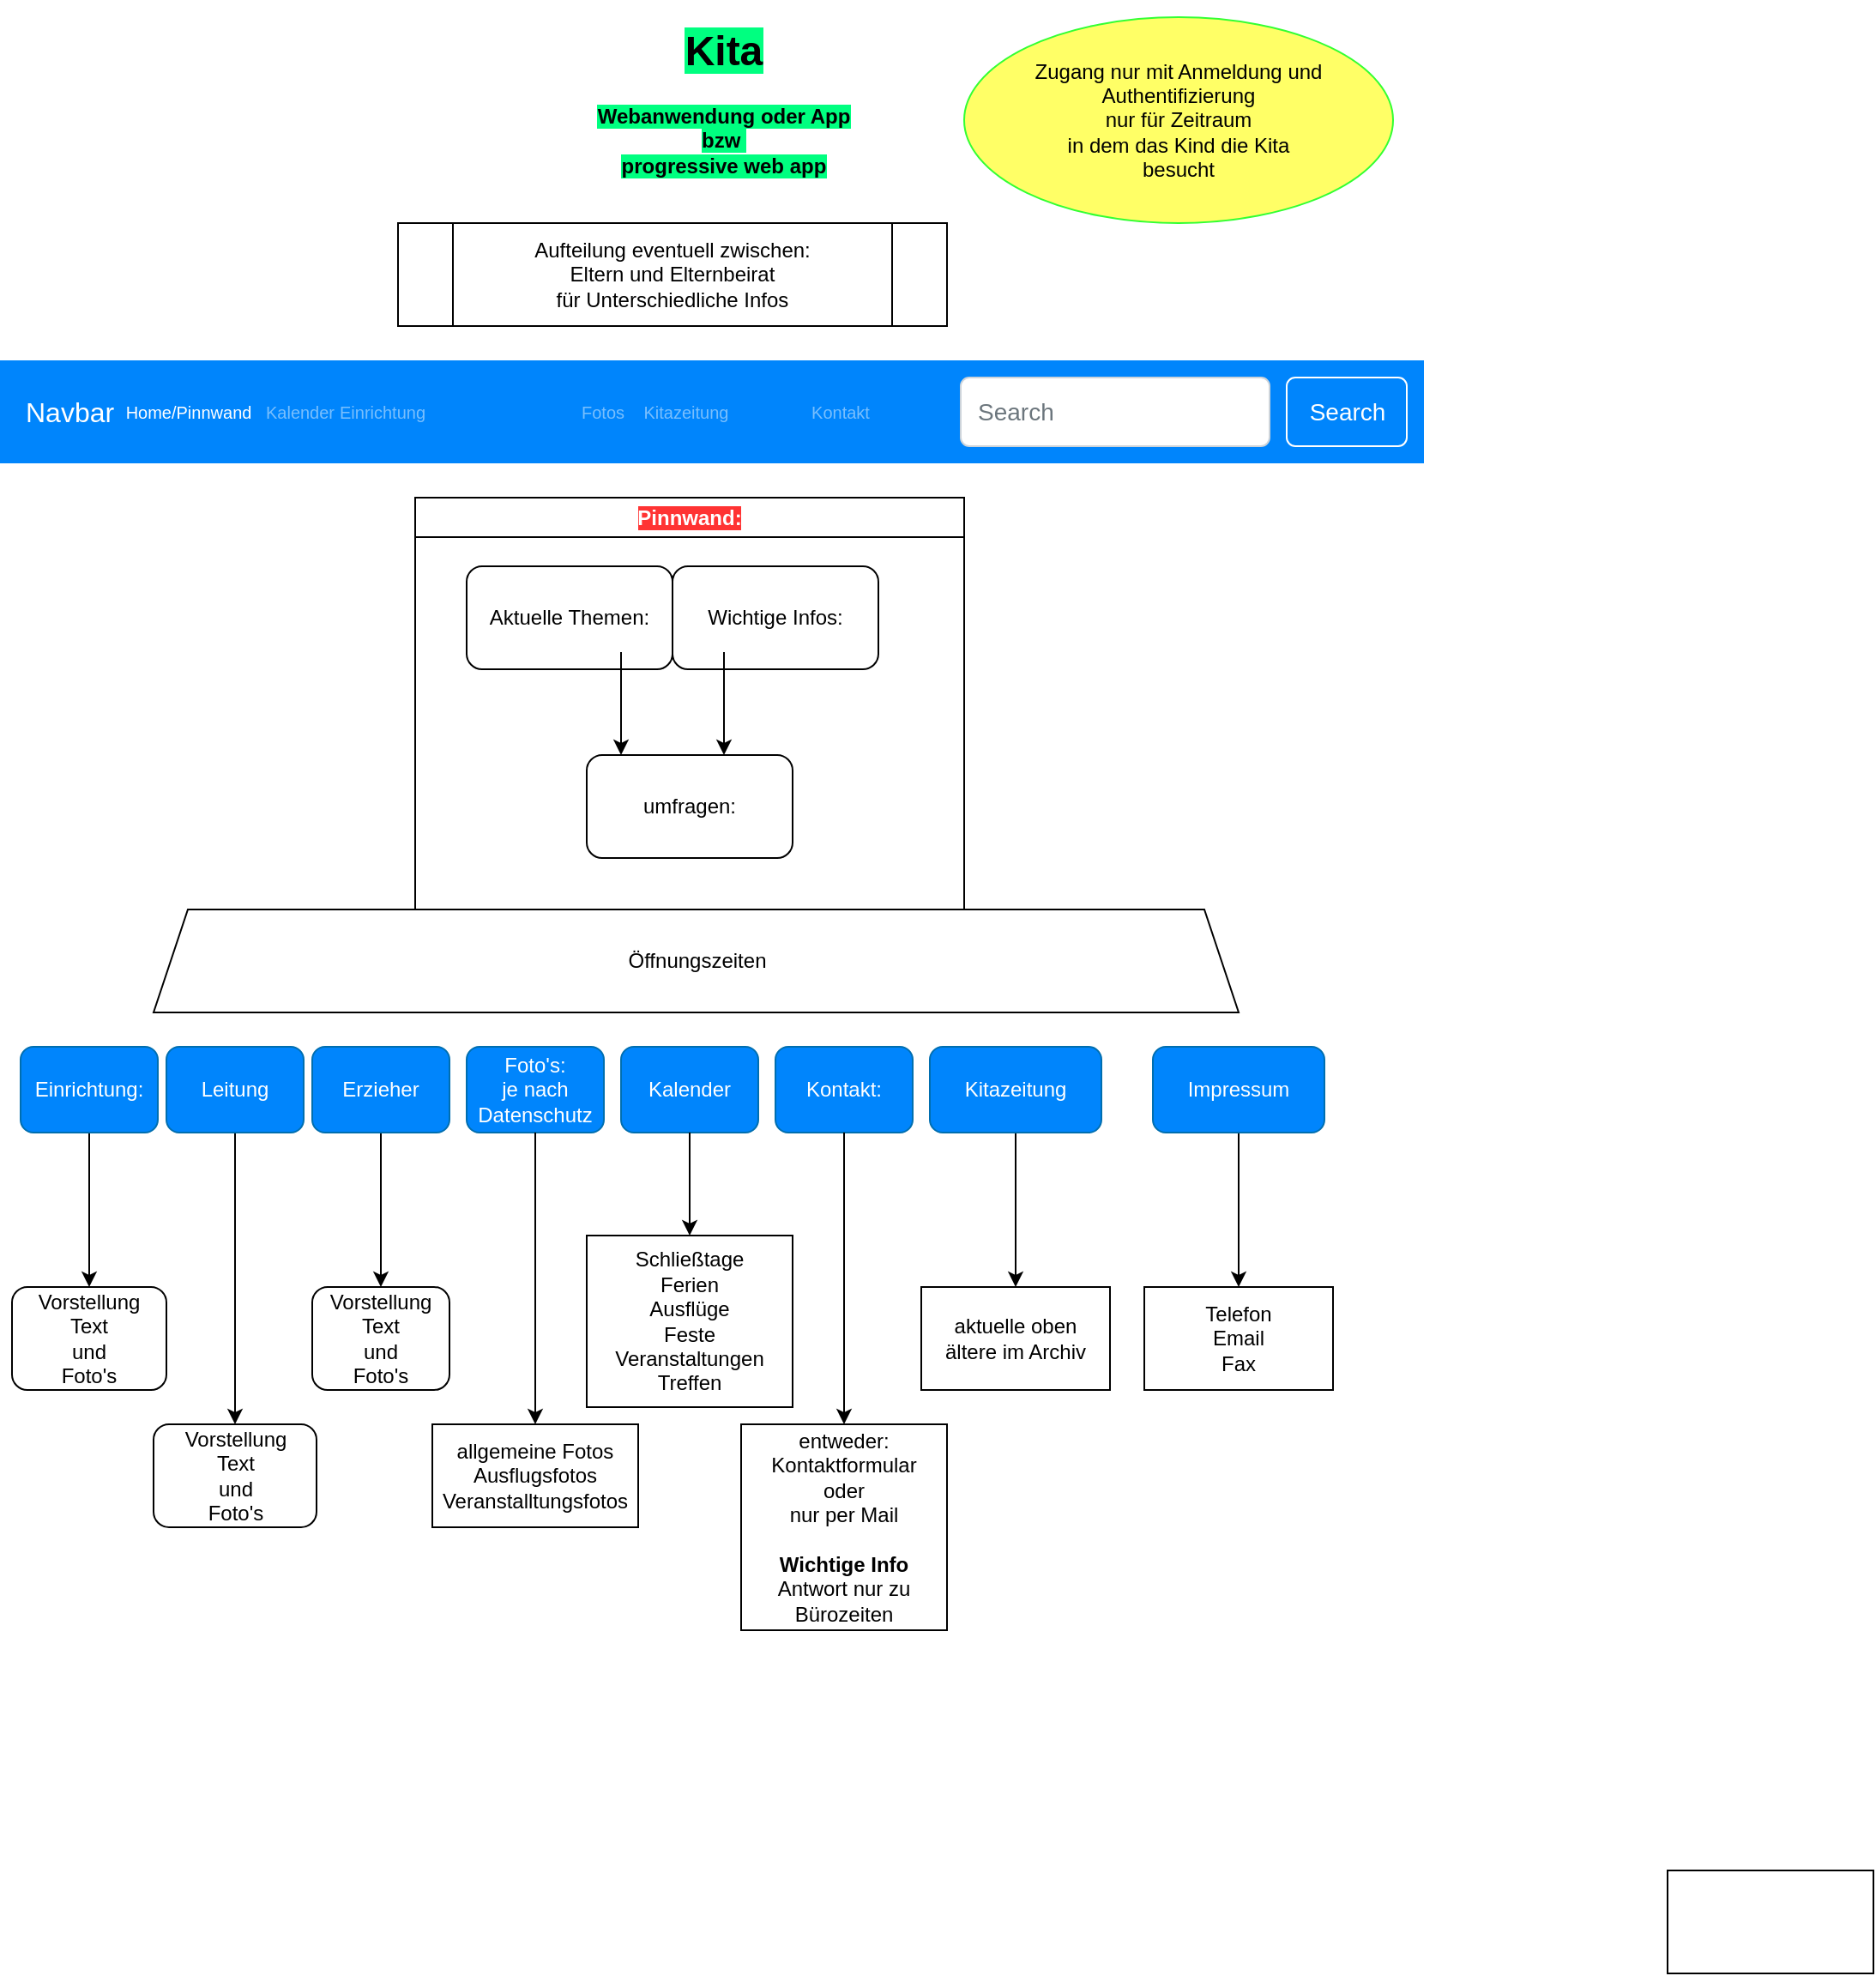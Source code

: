 <mxfile version="21.6.5" type="device">
  <diagram name="Seite-1" id="9AULYiwN9va_j8q-xmPx">
    <mxGraphModel dx="1396" dy="575" grid="1" gridSize="10" guides="1" tooltips="1" connect="1" arrows="1" fold="1" page="1" pageScale="1" pageWidth="827" pageHeight="1169" math="0" shadow="0">
      <root>
        <mxCell id="0" />
        <mxCell id="1" parent="0" />
        <mxCell id="zU_ybsm64L2bYuL4fbXu-1" value="&lt;h1&gt;&lt;span style=&quot;background-color: rgb(0, 255, 128);&quot;&gt;Kita&lt;/span&gt;&lt;/h1&gt;&lt;div&gt;&lt;b style=&quot;background-color: rgb(0, 255, 128);&quot;&gt;Webanwendung oder App&lt;/b&gt;&lt;/div&gt;&lt;div&gt;&lt;b style=&quot;background-color: rgb(0, 255, 128);&quot;&gt;bzw&amp;nbsp;&lt;/b&gt;&lt;/div&gt;&lt;b style=&quot;background-color: rgb(0, 255, 128);&quot;&gt;progressive web app&lt;/b&gt;" style="text;html=1;strokeColor=none;fillColor=none;spacing=5;spacingTop=-20;whiteSpace=wrap;overflow=hidden;rounded=0;align=center;" parent="1" vertex="1">
          <mxGeometry x="330" y="20" width="180" height="100" as="geometry" />
        </mxCell>
        <mxCell id="zU_ybsm64L2bYuL4fbXu-3" value="Kalender" style="rounded=1;whiteSpace=wrap;html=1;fillColor=#0085fc;fontColor=#ffffff;strokeColor=#006EAF;" parent="1" vertex="1">
          <mxGeometry x="360" y="620" width="80" height="50" as="geometry" />
        </mxCell>
        <mxCell id="zU_ybsm64L2bYuL4fbXu-56" value="" style="edgeStyle=orthogonalEdgeStyle;rounded=0;orthogonalLoop=1;jettySize=auto;html=1;" parent="1" source="zU_ybsm64L2bYuL4fbXu-7" target="zU_ybsm64L2bYuL4fbXu-55" edge="1">
          <mxGeometry relative="1" as="geometry" />
        </mxCell>
        <mxCell id="zU_ybsm64L2bYuL4fbXu-7" value="Impressum" style="rounded=1;whiteSpace=wrap;html=1;fillColor=#0085fc;fontColor=#ffffff;strokeColor=#006EAF;" parent="1" vertex="1">
          <mxGeometry x="670" y="620" width="100" height="50" as="geometry" />
        </mxCell>
        <mxCell id="zU_ybsm64L2bYuL4fbXu-10" value="Zugang nur mit Anmeldung und Authentifizierung&lt;br&gt;nur für Zeitraum&lt;br&gt;in dem das Kind die Kita&lt;br&gt;besucht" style="ellipse;whiteSpace=wrap;html=1;strokeColor=#33FF33;fillColor=#FFFF66;" parent="1" vertex="1">
          <mxGeometry x="560" y="20" width="250" height="120" as="geometry" />
        </mxCell>
        <mxCell id="zU_ybsm64L2bYuL4fbXu-11" value="" style="endArrow=classic;html=1;rounded=0;exitX=0.5;exitY=1;exitDx=0;exitDy=0;entryX=0.5;entryY=0;entryDx=0;entryDy=0;" parent="1" source="zU_ybsm64L2bYuL4fbXu-3" target="zU_ybsm64L2bYuL4fbXu-51" edge="1">
          <mxGeometry width="50" height="50" relative="1" as="geometry">
            <mxPoint x="350" y="850" as="sourcePoint" />
            <mxPoint x="590" y="740" as="targetPoint" />
          </mxGeometry>
        </mxCell>
        <mxCell id="zU_ybsm64L2bYuL4fbXu-12" value="Aufteilung eventuell zwischen: &lt;br&gt;Eltern und Elternbeirat &lt;br&gt;für Unterschiedliche Infos" style="shape=process;whiteSpace=wrap;html=1;backgroundOutline=1;" parent="1" vertex="1">
          <mxGeometry x="230" y="140" width="320" height="60" as="geometry" />
        </mxCell>
        <mxCell id="zU_ybsm64L2bYuL4fbXu-16" value="Foto&#39;s:&lt;br&gt;je nach&lt;br&gt;Datenschutz" style="rounded=1;whiteSpace=wrap;html=1;fillColor=#0085fc;fontColor=#ffffff;strokeColor=#006EAF;" parent="1" vertex="1">
          <mxGeometry x="270" y="620" width="80" height="50" as="geometry" />
        </mxCell>
        <mxCell id="zU_ybsm64L2bYuL4fbXu-18" value="" style="endArrow=classic;html=1;rounded=0;exitX=0.5;exitY=1;exitDx=0;exitDy=0;entryX=0.5;entryY=0;entryDx=0;entryDy=0;" parent="1" source="zU_ybsm64L2bYuL4fbXu-16" target="zU_ybsm64L2bYuL4fbXu-50" edge="1">
          <mxGeometry width="50" height="50" relative="1" as="geometry">
            <mxPoint x="319.5" y="730" as="sourcePoint" />
            <mxPoint x="319.5" y="790" as="targetPoint" />
          </mxGeometry>
        </mxCell>
        <mxCell id="zU_ybsm64L2bYuL4fbXu-19" value="Kontakt:" style="rounded=1;whiteSpace=wrap;html=1;fillColor=#0085fc;fontColor=#ffffff;strokeColor=#006EAF;" parent="1" vertex="1">
          <mxGeometry x="450" y="620" width="80" height="50" as="geometry" />
        </mxCell>
        <mxCell id="zU_ybsm64L2bYuL4fbXu-20" value="entweder:&lt;br&gt;Kontaktformular&lt;br&gt;oder&lt;br&gt;nur per Mail&lt;br&gt;&lt;br&gt;&lt;b&gt;Wichtige Info&lt;/b&gt;&lt;br&gt;Antwort nur zu Bürozeiten" style="whiteSpace=wrap;html=1;aspect=fixed;" parent="1" vertex="1">
          <mxGeometry x="430" y="840" width="120" height="120" as="geometry" />
        </mxCell>
        <mxCell id="zU_ybsm64L2bYuL4fbXu-21" value="" style="endArrow=classic;html=1;rounded=0;exitX=0.5;exitY=1;exitDx=0;exitDy=0;entryX=0.5;entryY=0;entryDx=0;entryDy=0;" parent="1" source="zU_ybsm64L2bYuL4fbXu-19" target="zU_ybsm64L2bYuL4fbXu-20" edge="1">
          <mxGeometry width="50" height="50" relative="1" as="geometry">
            <mxPoint x="489.5" y="700" as="sourcePoint" />
            <mxPoint x="489.5" y="760" as="targetPoint" />
          </mxGeometry>
        </mxCell>
        <mxCell id="zU_ybsm64L2bYuL4fbXu-25" value="" style="edgeStyle=orthogonalEdgeStyle;rounded=0;orthogonalLoop=1;jettySize=auto;html=1;" parent="1" source="zU_ybsm64L2bYuL4fbXu-23" target="zU_ybsm64L2bYuL4fbXu-24" edge="1">
          <mxGeometry relative="1" as="geometry" />
        </mxCell>
        <mxCell id="zU_ybsm64L2bYuL4fbXu-23" value="Einrichtung:" style="rounded=1;whiteSpace=wrap;html=1;fillColor=#0085fc;fontColor=#ffffff;strokeColor=#006EAF;" parent="1" vertex="1">
          <mxGeometry x="10" y="620" width="80" height="50" as="geometry" />
        </mxCell>
        <mxCell id="zU_ybsm64L2bYuL4fbXu-24" value="Vorstellung&lt;br&gt;Text&lt;br&gt;und&lt;br&gt;Foto&#39;s" style="rounded=1;whiteSpace=wrap;html=1;" parent="1" vertex="1">
          <mxGeometry x="5" y="760" width="90" height="60" as="geometry" />
        </mxCell>
        <mxCell id="zU_ybsm64L2bYuL4fbXu-26" value="" style="edgeStyle=orthogonalEdgeStyle;rounded=0;orthogonalLoop=1;jettySize=auto;html=1;" parent="1" source="zU_ybsm64L2bYuL4fbXu-27" target="zU_ybsm64L2bYuL4fbXu-28" edge="1">
          <mxGeometry relative="1" as="geometry" />
        </mxCell>
        <mxCell id="zU_ybsm64L2bYuL4fbXu-27" value="Leitung" style="rounded=1;whiteSpace=wrap;html=1;fillColor=#0085fc;fontColor=#ffffff;strokeColor=#006EAF;" parent="1" vertex="1">
          <mxGeometry x="95" y="620" width="80" height="50" as="geometry" />
        </mxCell>
        <mxCell id="zU_ybsm64L2bYuL4fbXu-28" value="Vorstellung&lt;br&gt;Text&lt;br&gt;und&lt;br&gt;Foto&#39;s" style="rounded=1;whiteSpace=wrap;html=1;" parent="1" vertex="1">
          <mxGeometry x="87.5" y="840" width="95" height="60" as="geometry" />
        </mxCell>
        <mxCell id="zU_ybsm64L2bYuL4fbXu-29" value="" style="edgeStyle=orthogonalEdgeStyle;rounded=0;orthogonalLoop=1;jettySize=auto;html=1;" parent="1" source="zU_ybsm64L2bYuL4fbXu-30" target="zU_ybsm64L2bYuL4fbXu-31" edge="1">
          <mxGeometry relative="1" as="geometry" />
        </mxCell>
        <mxCell id="zU_ybsm64L2bYuL4fbXu-30" value="Erzieher" style="rounded=1;whiteSpace=wrap;html=1;fillColor=#0085fc;fontColor=#ffffff;strokeColor=#006EAF;" parent="1" vertex="1">
          <mxGeometry x="180" y="620" width="80" height="50" as="geometry" />
        </mxCell>
        <mxCell id="zU_ybsm64L2bYuL4fbXu-31" value="Vorstellung&lt;br&gt;Text&lt;br&gt;und&lt;br&gt;Foto&#39;s" style="rounded=1;whiteSpace=wrap;html=1;" parent="1" vertex="1">
          <mxGeometry x="180" y="760" width="80" height="60" as="geometry" />
        </mxCell>
        <mxCell id="zU_ybsm64L2bYuL4fbXu-54" value="" style="edgeStyle=orthogonalEdgeStyle;rounded=0;orthogonalLoop=1;jettySize=auto;html=1;" parent="1" source="zU_ybsm64L2bYuL4fbXu-32" target="zU_ybsm64L2bYuL4fbXu-52" edge="1">
          <mxGeometry relative="1" as="geometry" />
        </mxCell>
        <mxCell id="zU_ybsm64L2bYuL4fbXu-32" value="Kitazeitung" style="rounded=1;whiteSpace=wrap;html=1;fillColor=#0085fc;fontColor=#ffffff;strokeColor=#006EAF;" parent="1" vertex="1">
          <mxGeometry x="540" y="620" width="100" height="50" as="geometry" />
        </mxCell>
        <mxCell id="zU_ybsm64L2bYuL4fbXu-35" value="Navbar" style="html=1;shadow=0;dashed=0;fillColor=#0085FC;strokeColor=none;fontSize=16;fontColor=#ffffff;align=left;spacing=15;" parent="1" vertex="1">
          <mxGeometry x="-2" y="220" width="830" height="60" as="geometry" />
        </mxCell>
        <mxCell id="zU_ybsm64L2bYuL4fbXu-36" value="Home/Pinnwand" style="fillColor=none;strokeColor=none;fontSize=10;fontColor=#ffffff;align=center;" parent="zU_ybsm64L2bYuL4fbXu-35" vertex="1">
          <mxGeometry width="60" height="60" relative="1" as="geometry">
            <mxPoint x="80" as="offset" />
          </mxGeometry>
        </mxCell>
        <mxCell id="zU_ybsm64L2bYuL4fbXu-37" value="Kalender" style="fillColor=none;strokeColor=none;fontSize=10;fontColor=#79BFFD;align=center;" parent="zU_ybsm64L2bYuL4fbXu-35" vertex="1">
          <mxGeometry width="50" height="40" relative="1" as="geometry">
            <mxPoint x="150" y="10" as="offset" />
          </mxGeometry>
        </mxCell>
        <mxCell id="zU_ybsm64L2bYuL4fbXu-38" value="Einrichtung" style="fillColor=none;strokeColor=none;fontSize=10;fontColor=#79BFFD;align=center;spacingRight=0;" parent="zU_ybsm64L2bYuL4fbXu-35" vertex="1">
          <mxGeometry width="60" height="40" relative="1" as="geometry">
            <mxPoint x="193" y="10" as="offset" />
          </mxGeometry>
        </mxCell>
        <mxCell id="zU_ybsm64L2bYuL4fbXu-40" value="Search" style="html=1;shadow=0;dashed=0;shape=mxgraph.bootstrap.rrect;rSize=5;fontSize=14;fontColor=#ffffff;strokeColor=#ffffff;fillColor=none;" parent="zU_ybsm64L2bYuL4fbXu-35" vertex="1">
          <mxGeometry x="1" width="70" height="40" relative="1" as="geometry">
            <mxPoint x="-80" y="10" as="offset" />
          </mxGeometry>
        </mxCell>
        <mxCell id="zU_ybsm64L2bYuL4fbXu-41" value="Search" style="html=1;shadow=0;dashed=0;shape=mxgraph.bootstrap.rrect;rSize=5;fontSize=14;fontColor=#6C767D;strokeColor=#CED4DA;fillColor=#ffffff;align=left;spacing=10;" parent="zU_ybsm64L2bYuL4fbXu-35" vertex="1">
          <mxGeometry x="1" width="180" height="40" relative="1" as="geometry">
            <mxPoint x="-270" y="10" as="offset" />
          </mxGeometry>
        </mxCell>
        <mxCell id="zU_ybsm64L2bYuL4fbXu-47" value="Fotos" style="fillColor=none;strokeColor=none;fontSize=10;fontColor=#79BFFD;align=center;" parent="zU_ybsm64L2bYuL4fbXu-35" vertex="1">
          <mxGeometry x="323" y="10" width="57" height="40" as="geometry" />
        </mxCell>
        <mxCell id="zU_ybsm64L2bYuL4fbXu-48" value="Kontakt" style="fillColor=none;strokeColor=none;fontSize=10;fontColor=#79BFFD;align=center;" parent="zU_ybsm64L2bYuL4fbXu-35" vertex="1">
          <mxGeometry x="460" y="10" width="60" height="40" as="geometry" />
        </mxCell>
        <mxCell id="zU_ybsm64L2bYuL4fbXu-49" value="Kitazeitung" style="fillColor=none;strokeColor=none;fontSize=10;fontColor=#79BFFD;align=center;" parent="zU_ybsm64L2bYuL4fbXu-35" vertex="1">
          <mxGeometry x="370" y="10" width="60" height="40" as="geometry" />
        </mxCell>
        <mxCell id="zU_ybsm64L2bYuL4fbXu-50" value="allgemeine Fotos&lt;br style=&quot;border-color: var(--border-color);&quot;&gt;Ausflugsfotos&lt;br style=&quot;border-color: var(--border-color);&quot;&gt;Veranstalltungsfotos" style="rounded=0;whiteSpace=wrap;html=1;" parent="1" vertex="1">
          <mxGeometry x="250" y="840" width="120" height="60" as="geometry" />
        </mxCell>
        <mxCell id="zU_ybsm64L2bYuL4fbXu-51" value="Schließtage&lt;br style=&quot;border-color: var(--border-color);&quot;&gt;Ferien&lt;br style=&quot;border-color: var(--border-color);&quot;&gt;Ausflüge&lt;br style=&quot;border-color: var(--border-color);&quot;&gt;Feste&lt;br style=&quot;border-color: var(--border-color);&quot;&gt;Veranstaltungen&lt;br style=&quot;border-color: var(--border-color);&quot;&gt;Treffen" style="rounded=0;whiteSpace=wrap;html=1;" parent="1" vertex="1">
          <mxGeometry x="340" y="730" width="120" height="100" as="geometry" />
        </mxCell>
        <mxCell id="zU_ybsm64L2bYuL4fbXu-52" value="aktuelle oben&lt;br&gt;ältere im Archiv" style="rounded=0;whiteSpace=wrap;html=1;" parent="1" vertex="1">
          <mxGeometry x="535" y="760" width="110" height="60" as="geometry" />
        </mxCell>
        <mxCell id="zU_ybsm64L2bYuL4fbXu-55" value="Telefon&lt;br&gt;Email&lt;br&gt;Fax" style="rounded=0;whiteSpace=wrap;html=1;" parent="1" vertex="1">
          <mxGeometry x="665" y="760" width="110" height="60" as="geometry" />
        </mxCell>
        <mxCell id="zU_ybsm64L2bYuL4fbXu-33" value="&lt;span style=&quot;background-color: rgb(255, 51, 51);&quot;&gt;&lt;font color=&quot;#ffffff&quot;&gt;Pinnwand:&lt;/font&gt;&lt;/span&gt;" style="swimlane;whiteSpace=wrap;html=1;" parent="1" vertex="1">
          <mxGeometry x="240" y="300" width="320" height="300" as="geometry" />
        </mxCell>
        <mxCell id="zU_ybsm64L2bYuL4fbXu-34" value="" style="group" parent="zU_ybsm64L2bYuL4fbXu-33" connectable="0" vertex="1">
          <mxGeometry x="10" width="310" height="280" as="geometry" />
        </mxCell>
        <mxCell id="zU_ybsm64L2bYuL4fbXu-4" value="Aktuelle Themen:" style="rounded=1;whiteSpace=wrap;html=1;" parent="zU_ybsm64L2bYuL4fbXu-34" vertex="1">
          <mxGeometry x="20" y="40" width="120" height="60" as="geometry" />
        </mxCell>
        <mxCell id="zU_ybsm64L2bYuL4fbXu-5" value="Wichtige Infos:" style="rounded=1;whiteSpace=wrap;html=1;" parent="zU_ybsm64L2bYuL4fbXu-34" vertex="1">
          <mxGeometry x="140" y="40" width="120" height="60" as="geometry" />
        </mxCell>
        <mxCell id="zU_ybsm64L2bYuL4fbXu-9" value="umfragen:" style="rounded=1;whiteSpace=wrap;html=1;" parent="zU_ybsm64L2bYuL4fbXu-34" vertex="1">
          <mxGeometry x="90" y="150" width="120" height="60" as="geometry" />
        </mxCell>
        <mxCell id="zU_ybsm64L2bYuL4fbXu-13" value="" style="endArrow=classic;html=1;rounded=0;exitX=0.5;exitY=1;exitDx=0;exitDy=0;" parent="zU_ybsm64L2bYuL4fbXu-34" edge="1">
          <mxGeometry width="50" height="50" relative="1" as="geometry">
            <mxPoint x="110" y="90" as="sourcePoint" />
            <mxPoint x="110" y="150" as="targetPoint" />
          </mxGeometry>
        </mxCell>
        <mxCell id="zU_ybsm64L2bYuL4fbXu-14" value="" style="endArrow=classic;html=1;rounded=0;exitX=0.5;exitY=1;exitDx=0;exitDy=0;" parent="zU_ybsm64L2bYuL4fbXu-34" edge="1">
          <mxGeometry width="50" height="50" relative="1" as="geometry">
            <mxPoint x="170" y="90" as="sourcePoint" />
            <mxPoint x="170" y="150" as="targetPoint" />
          </mxGeometry>
        </mxCell>
        <mxCell id="zU_ybsm64L2bYuL4fbXu-59" value="Öffnungszeiten" style="shape=trapezoid;perimeter=trapezoidPerimeter;whiteSpace=wrap;html=1;fixedSize=1;" parent="1" vertex="1">
          <mxGeometry x="87.5" y="540" width="632.5" height="60" as="geometry" />
        </mxCell>
        <mxCell id="-vsweqdalWwjyETVXFK9-1" value="" style="whiteSpace=wrap;html=1;" parent="1" vertex="1">
          <mxGeometry x="970" y="1100" width="120" height="60" as="geometry" />
        </mxCell>
      </root>
    </mxGraphModel>
  </diagram>
</mxfile>

